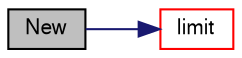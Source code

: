 digraph "New"
{
  bgcolor="transparent";
  edge [fontname="FreeSans",fontsize="10",labelfontname="FreeSans",labelfontsize="10"];
  node [fontname="FreeSans",fontsize="10",shape=record];
  rankdir="LR";
  Node59 [label="New",height=0.2,width=0.4,color="black", fillcolor="grey75", style="filled", fontcolor="black"];
  Node59 -> Node60 [color="midnightblue",fontsize="10",style="solid",fontname="FreeSans"];
  Node60 [label="limit",height=0.2,width=0.4,color="red",URL="$a30362.html#a1db1b345559ac8b85bba6c587dcc1264",tooltip="Limit the temperature to be in the range Tlow_ to Thigh_. "];
}
